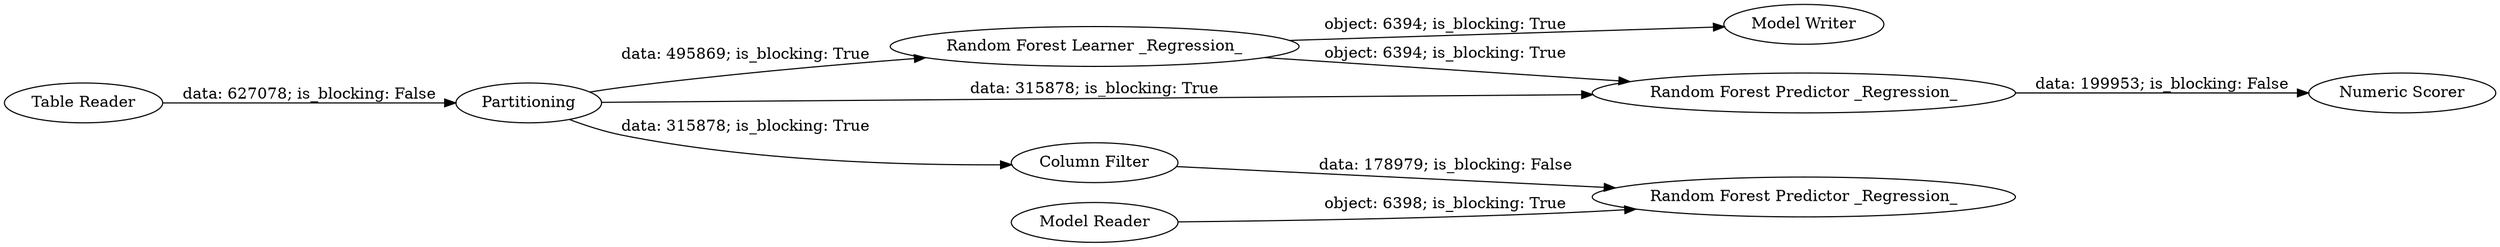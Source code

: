 digraph {
	"-7277438864774112472_54" [label="Table Reader"]
	"-7277438864774112472_60" [label="Random Forest Learner _Regression_"]
	"-7277438864774112472_53" [label="Column Filter"]
	"-7277438864774112472_50" [label="Model Writer"]
	"-7277438864774112472_24" [label=Partitioning]
	"-7277438864774112472_61" [label="Random Forest Predictor _Regression_"]
	"-7277438864774112472_62" [label="Numeric Scorer"]
	"-7277438864774112472_51" [label="Model Reader"]
	"-7277438864774112472_63" [label="Random Forest Predictor _Regression_"]
	"-7277438864774112472_61" -> "-7277438864774112472_62" [label="data: 199953; is_blocking: False"]
	"-7277438864774112472_60" -> "-7277438864774112472_61" [label="object: 6394; is_blocking: True"]
	"-7277438864774112472_24" -> "-7277438864774112472_60" [label="data: 495869; is_blocking: True"]
	"-7277438864774112472_24" -> "-7277438864774112472_61" [label="data: 315878; is_blocking: True"]
	"-7277438864774112472_60" -> "-7277438864774112472_50" [label="object: 6394; is_blocking: True"]
	"-7277438864774112472_53" -> "-7277438864774112472_63" [label="data: 178979; is_blocking: False"]
	"-7277438864774112472_54" -> "-7277438864774112472_24" [label="data: 627078; is_blocking: False"]
	"-7277438864774112472_24" -> "-7277438864774112472_53" [label="data: 315878; is_blocking: True"]
	"-7277438864774112472_51" -> "-7277438864774112472_63" [label="object: 6398; is_blocking: True"]
	rankdir=LR
}
